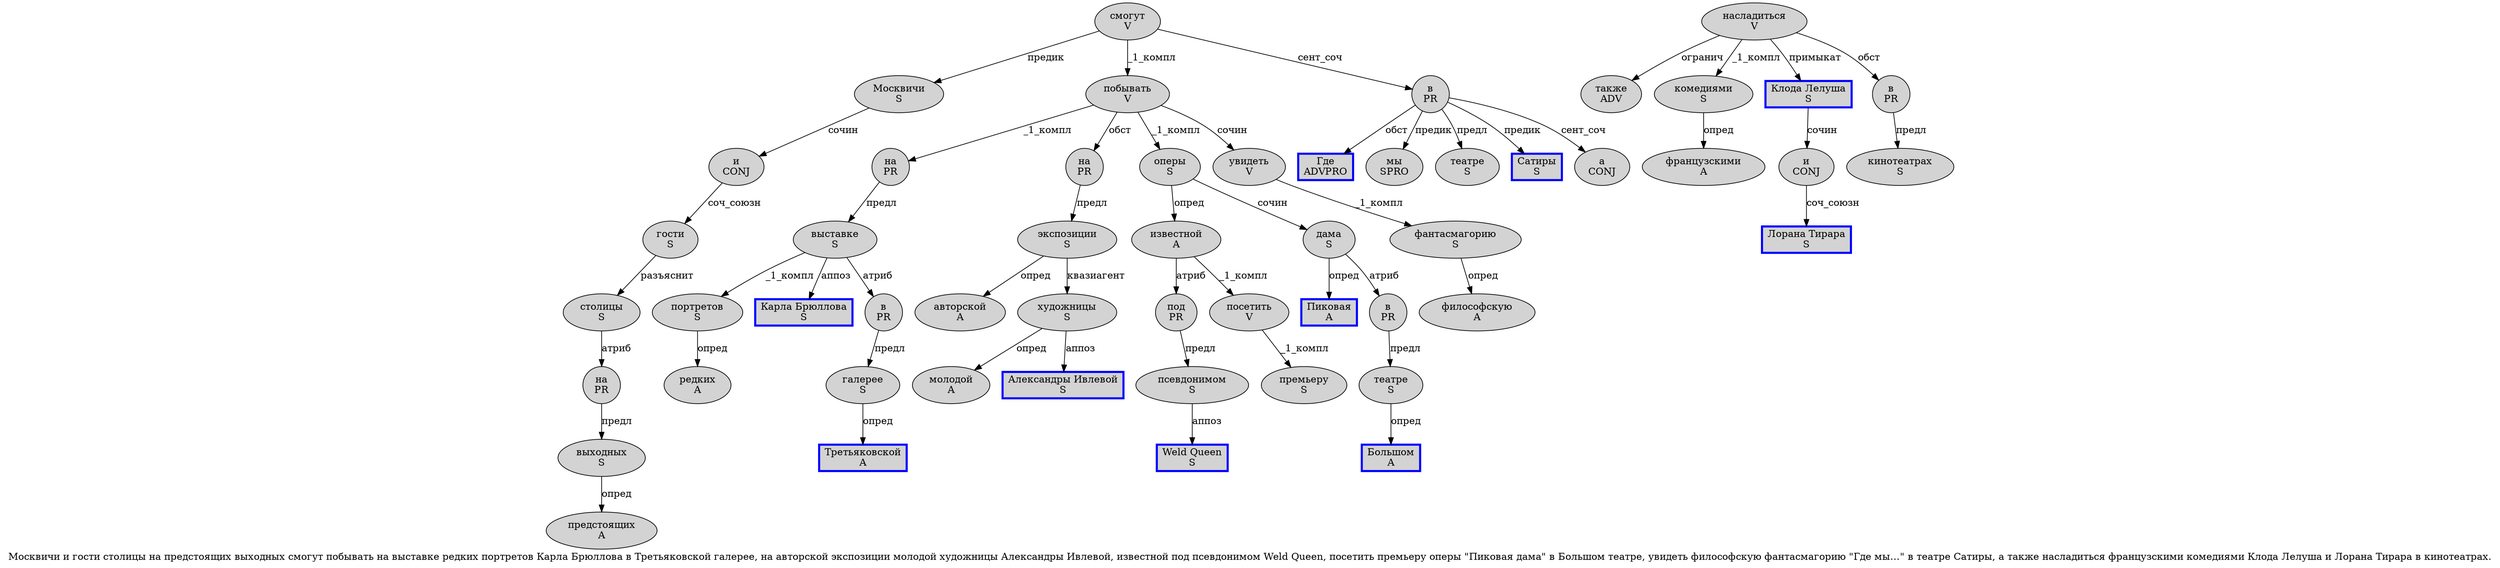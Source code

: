 digraph SENTENCE_20 {
	graph [label="Москвичи и гости столицы на предстоящих выходных смогут побывать на выставке редких портретов Карла Брюллова в Третьяковской галерее, на авторской экспозиции молодой художницы Александры Ивлевой, известной под псевдонимом Weld Queen, посетить премьеру оперы \"Пиковая дама\" в Большом театре, увидеть философскую фантасмагорию \"Где мы…\" в театре Сатиры, а также насладиться французскими комедиями Клода Лелуша и Лорана Тирара в кинотеатрах."]
	node [style=filled]
		0 [label="Москвичи
S" color="" fillcolor=lightgray penwidth=1 shape=ellipse]
		1 [label="и
CONJ" color="" fillcolor=lightgray penwidth=1 shape=ellipse]
		2 [label="гости
S" color="" fillcolor=lightgray penwidth=1 shape=ellipse]
		3 [label="столицы
S" color="" fillcolor=lightgray penwidth=1 shape=ellipse]
		4 [label="на
PR" color="" fillcolor=lightgray penwidth=1 shape=ellipse]
		5 [label="предстоящих
A" color="" fillcolor=lightgray penwidth=1 shape=ellipse]
		6 [label="выходных
S" color="" fillcolor=lightgray penwidth=1 shape=ellipse]
		7 [label="смогут
V" color="" fillcolor=lightgray penwidth=1 shape=ellipse]
		8 [label="побывать
V" color="" fillcolor=lightgray penwidth=1 shape=ellipse]
		9 [label="на
PR" color="" fillcolor=lightgray penwidth=1 shape=ellipse]
		10 [label="выставке
S" color="" fillcolor=lightgray penwidth=1 shape=ellipse]
		11 [label="редких
A" color="" fillcolor=lightgray penwidth=1 shape=ellipse]
		12 [label="портретов
S" color="" fillcolor=lightgray penwidth=1 shape=ellipse]
		13 [label="Карла Брюллова
S" color=blue fillcolor=lightgray penwidth=3 shape=box]
		14 [label="в
PR" color="" fillcolor=lightgray penwidth=1 shape=ellipse]
		15 [label="Третьяковской
A" color=blue fillcolor=lightgray penwidth=3 shape=box]
		16 [label="галерее
S" color="" fillcolor=lightgray penwidth=1 shape=ellipse]
		18 [label="на
PR" color="" fillcolor=lightgray penwidth=1 shape=ellipse]
		19 [label="авторской
A" color="" fillcolor=lightgray penwidth=1 shape=ellipse]
		20 [label="экспозиции
S" color="" fillcolor=lightgray penwidth=1 shape=ellipse]
		21 [label="молодой
A" color="" fillcolor=lightgray penwidth=1 shape=ellipse]
		22 [label="художницы
S" color="" fillcolor=lightgray penwidth=1 shape=ellipse]
		23 [label="Александры Ивлевой
S" color=blue fillcolor=lightgray penwidth=3 shape=box]
		25 [label="известной
A" color="" fillcolor=lightgray penwidth=1 shape=ellipse]
		26 [label="под
PR" color="" fillcolor=lightgray penwidth=1 shape=ellipse]
		27 [label="псевдонимом
S" color="" fillcolor=lightgray penwidth=1 shape=ellipse]
		28 [label="Weld Queen
S" color=blue fillcolor=lightgray penwidth=3 shape=box]
		30 [label="посетить
V" color="" fillcolor=lightgray penwidth=1 shape=ellipse]
		31 [label="премьеру
S" color="" fillcolor=lightgray penwidth=1 shape=ellipse]
		32 [label="оперы
S" color="" fillcolor=lightgray penwidth=1 shape=ellipse]
		34 [label="Пиковая
A" color=blue fillcolor=lightgray penwidth=3 shape=box]
		35 [label="дама
S" color="" fillcolor=lightgray penwidth=1 shape=ellipse]
		37 [label="в
PR" color="" fillcolor=lightgray penwidth=1 shape=ellipse]
		38 [label="Большом
A" color=blue fillcolor=lightgray penwidth=3 shape=box]
		39 [label="театре
S" color="" fillcolor=lightgray penwidth=1 shape=ellipse]
		41 [label="увидеть
V" color="" fillcolor=lightgray penwidth=1 shape=ellipse]
		42 [label="философскую
A" color="" fillcolor=lightgray penwidth=1 shape=ellipse]
		43 [label="фантасмагорию
S" color="" fillcolor=lightgray penwidth=1 shape=ellipse]
		45 [label="Где
ADVPRO" color=blue fillcolor=lightgray penwidth=3 shape=box]
		46 [label="мы
SPRO" color="" fillcolor=lightgray penwidth=1 shape=ellipse]
		49 [label="в
PR" color="" fillcolor=lightgray penwidth=1 shape=ellipse]
		50 [label="театре
S" color="" fillcolor=lightgray penwidth=1 shape=ellipse]
		51 [label="Сатиры
S" color=blue fillcolor=lightgray penwidth=3 shape=box]
		53 [label="а
CONJ" color="" fillcolor=lightgray penwidth=1 shape=ellipse]
		54 [label="также
ADV" color="" fillcolor=lightgray penwidth=1 shape=ellipse]
		55 [label="насладиться
V" color="" fillcolor=lightgray penwidth=1 shape=ellipse]
		56 [label="французскими
A" color="" fillcolor=lightgray penwidth=1 shape=ellipse]
		57 [label="комедиями
S" color="" fillcolor=lightgray penwidth=1 shape=ellipse]
		58 [label="Клода Лелуша
S" color=blue fillcolor=lightgray penwidth=3 shape=box]
		59 [label="и
CONJ" color="" fillcolor=lightgray penwidth=1 shape=ellipse]
		60 [label="Лорана Тирара
S" color=blue fillcolor=lightgray penwidth=3 shape=box]
		61 [label="в
PR" color="" fillcolor=lightgray penwidth=1 shape=ellipse]
		62 [label="кинотеатрах
S" color="" fillcolor=lightgray penwidth=1 shape=ellipse]
			22 -> 21 [label="опред"]
			22 -> 23 [label="аппоз"]
			0 -> 1 [label="сочин"]
			39 -> 38 [label="опред"]
			37 -> 39 [label="предл"]
			9 -> 10 [label="предл"]
			14 -> 16 [label="предл"]
			4 -> 6 [label="предл"]
			1 -> 2 [label="соч_союзн"]
			57 -> 56 [label="опред"]
			35 -> 34 [label="опред"]
			35 -> 37 [label="атриб"]
			32 -> 25 [label="опред"]
			32 -> 35 [label="сочин"]
			12 -> 11 [label="опред"]
			7 -> 0 [label="предик"]
			7 -> 8 [label="_1_компл"]
			7 -> 49 [label="сент_соч"]
			20 -> 19 [label="опред"]
			20 -> 22 [label="квазиагент"]
			55 -> 54 [label="огранич"]
			55 -> 57 [label="_1_компл"]
			55 -> 58 [label="примыкат"]
			55 -> 61 [label="обст"]
			10 -> 12 [label="_1_компл"]
			10 -> 13 [label="аппоз"]
			10 -> 14 [label="атриб"]
			2 -> 3 [label="разъяснит"]
			30 -> 31 [label="_1_компл"]
			58 -> 59 [label="сочин"]
			61 -> 62 [label="предл"]
			49 -> 45 [label="обст"]
			49 -> 46 [label="предик"]
			49 -> 50 [label="предл"]
			49 -> 51 [label="предик"]
			49 -> 53 [label="сент_соч"]
			26 -> 27 [label="предл"]
			27 -> 28 [label="аппоз"]
			6 -> 5 [label="опред"]
			59 -> 60 [label="соч_союзн"]
			41 -> 43 [label="_1_компл"]
			18 -> 20 [label="предл"]
			16 -> 15 [label="опред"]
			43 -> 42 [label="опред"]
			25 -> 26 [label="атриб"]
			25 -> 30 [label="_1_компл"]
			3 -> 4 [label="атриб"]
			8 -> 9 [label="_1_компл"]
			8 -> 18 [label="обст"]
			8 -> 32 [label="_1_компл"]
			8 -> 41 [label="сочин"]
}